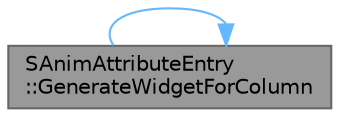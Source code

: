 digraph "SAnimAttributeEntry::GenerateWidgetForColumn"
{
 // INTERACTIVE_SVG=YES
 // LATEX_PDF_SIZE
  bgcolor="transparent";
  edge [fontname=Helvetica,fontsize=10,labelfontname=Helvetica,labelfontsize=10];
  node [fontname=Helvetica,fontsize=10,shape=box,height=0.2,width=0.4];
  rankdir="LR";
  Node1 [id="Node000001",label="SAnimAttributeEntry\l::GenerateWidgetForColumn",height=0.2,width=0.4,color="gray40", fillcolor="grey60", style="filled", fontcolor="black",tooltip="Overridden from SMultiColumnTableRow."];
  Node1 -> Node1 [id="edge1_Node000001_Node000001",color="steelblue1",style="solid",tooltip=" "];
}
